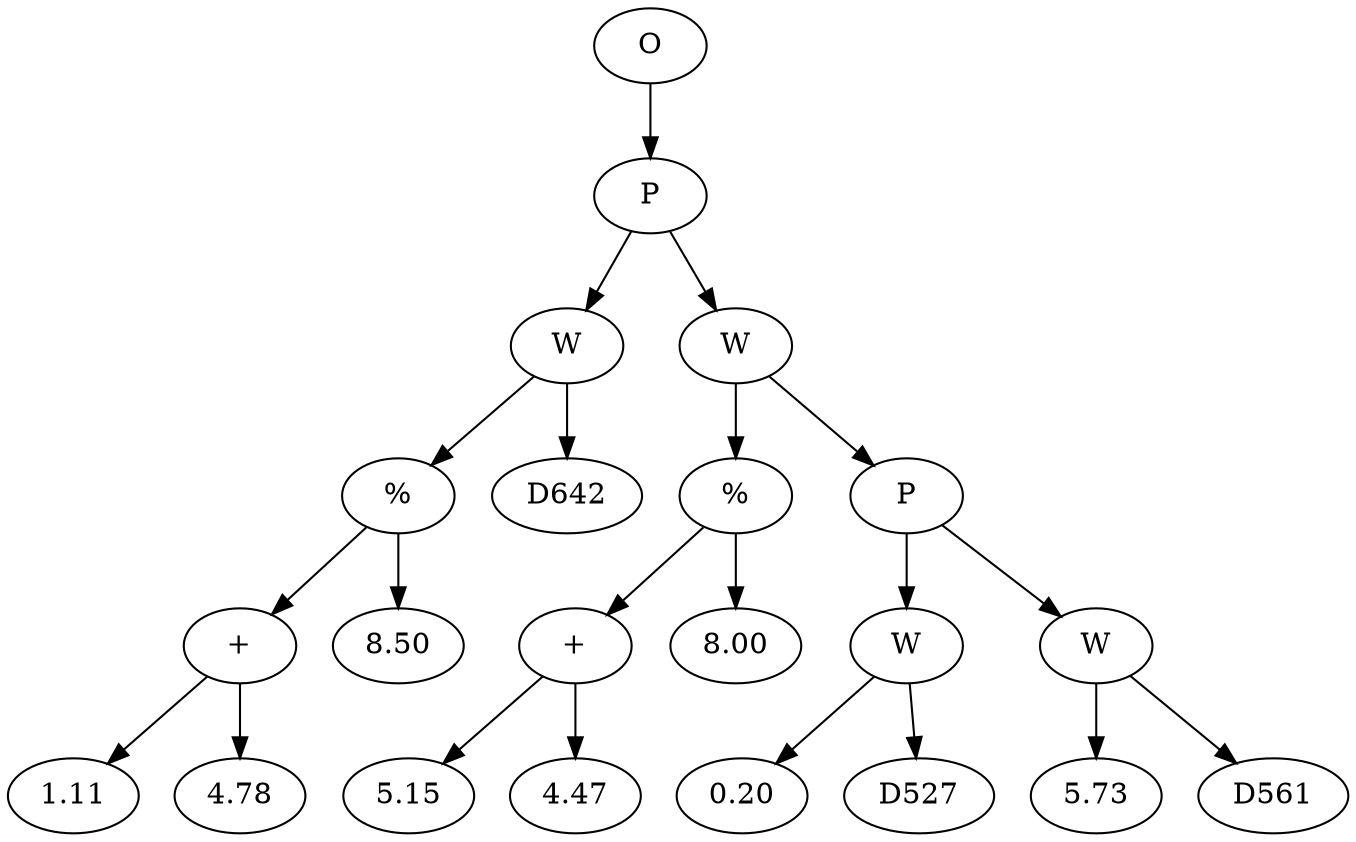 // Tree
digraph {
	2964830 [label=O]
	2964831 [label=P]
	2964830 -> 2964831
	2964832 [label=W]
	2964831 -> 2964832
	2964833 [label="%"]
	2964832 -> 2964833
	2964834 [label="+"]
	2964833 -> 2964834
	2964835 [label=1.11]
	2964834 -> 2964835
	2964836 [label=4.78]
	2964834 -> 2964836
	2964837 [label=8.50]
	2964833 -> 2964837
	2964838 [label=D642]
	2964832 -> 2964838
	2964839 [label=W]
	2964831 -> 2964839
	2964840 [label="%"]
	2964839 -> 2964840
	2964841 [label="+"]
	2964840 -> 2964841
	2964842 [label=5.15]
	2964841 -> 2964842
	2964843 [label=4.47]
	2964841 -> 2964843
	2964844 [label=8.00]
	2964840 -> 2964844
	2964845 [label=P]
	2964839 -> 2964845
	2964846 [label=W]
	2964845 -> 2964846
	2964847 [label=0.20]
	2964846 -> 2964847
	2964848 [label=D527]
	2964846 -> 2964848
	2964849 [label=W]
	2964845 -> 2964849
	2964850 [label=5.73]
	2964849 -> 2964850
	2964851 [label=D561]
	2964849 -> 2964851
}

